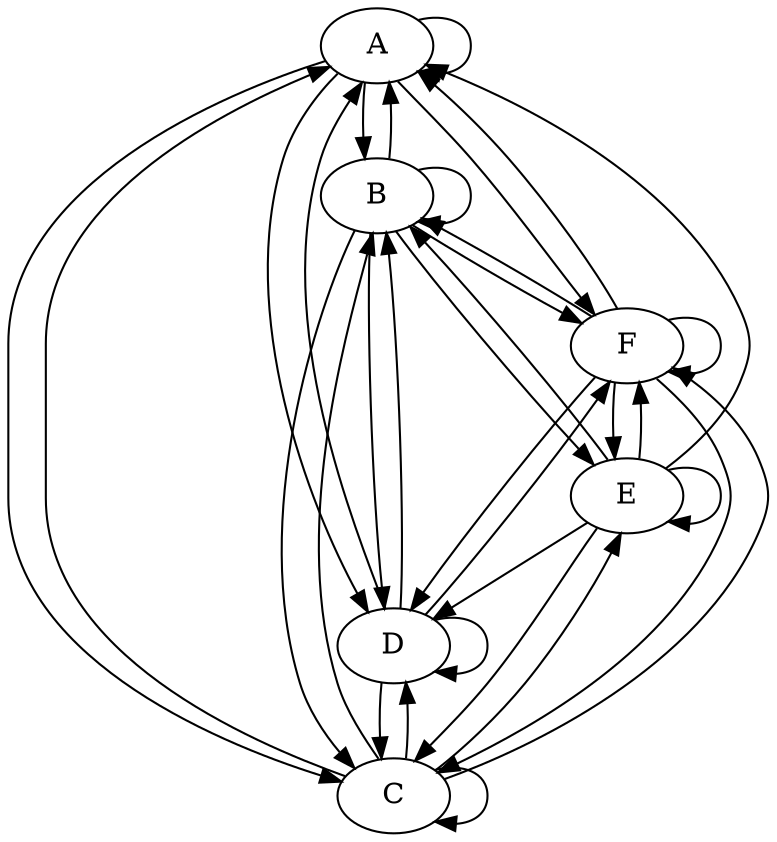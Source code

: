 digraph {
	A
	B
	C
	D
	E
	F
	A -> A
	A -> B
	A -> C
	A -> D
	A -> F
	B -> A
	B -> B
	B -> C
	B -> D
	B -> E
	B -> F
	C -> A
	C -> B
	C -> C
	C -> D
	C -> E
	C -> F
	D -> A
	D -> B
	D -> C
	D -> D
	D -> F
	E -> A
	E -> B
	E -> C
	E -> D
	E -> E
	E -> F
	F -> A
	F -> B
	F -> C
	F -> D
	F -> E
	F -> F
}